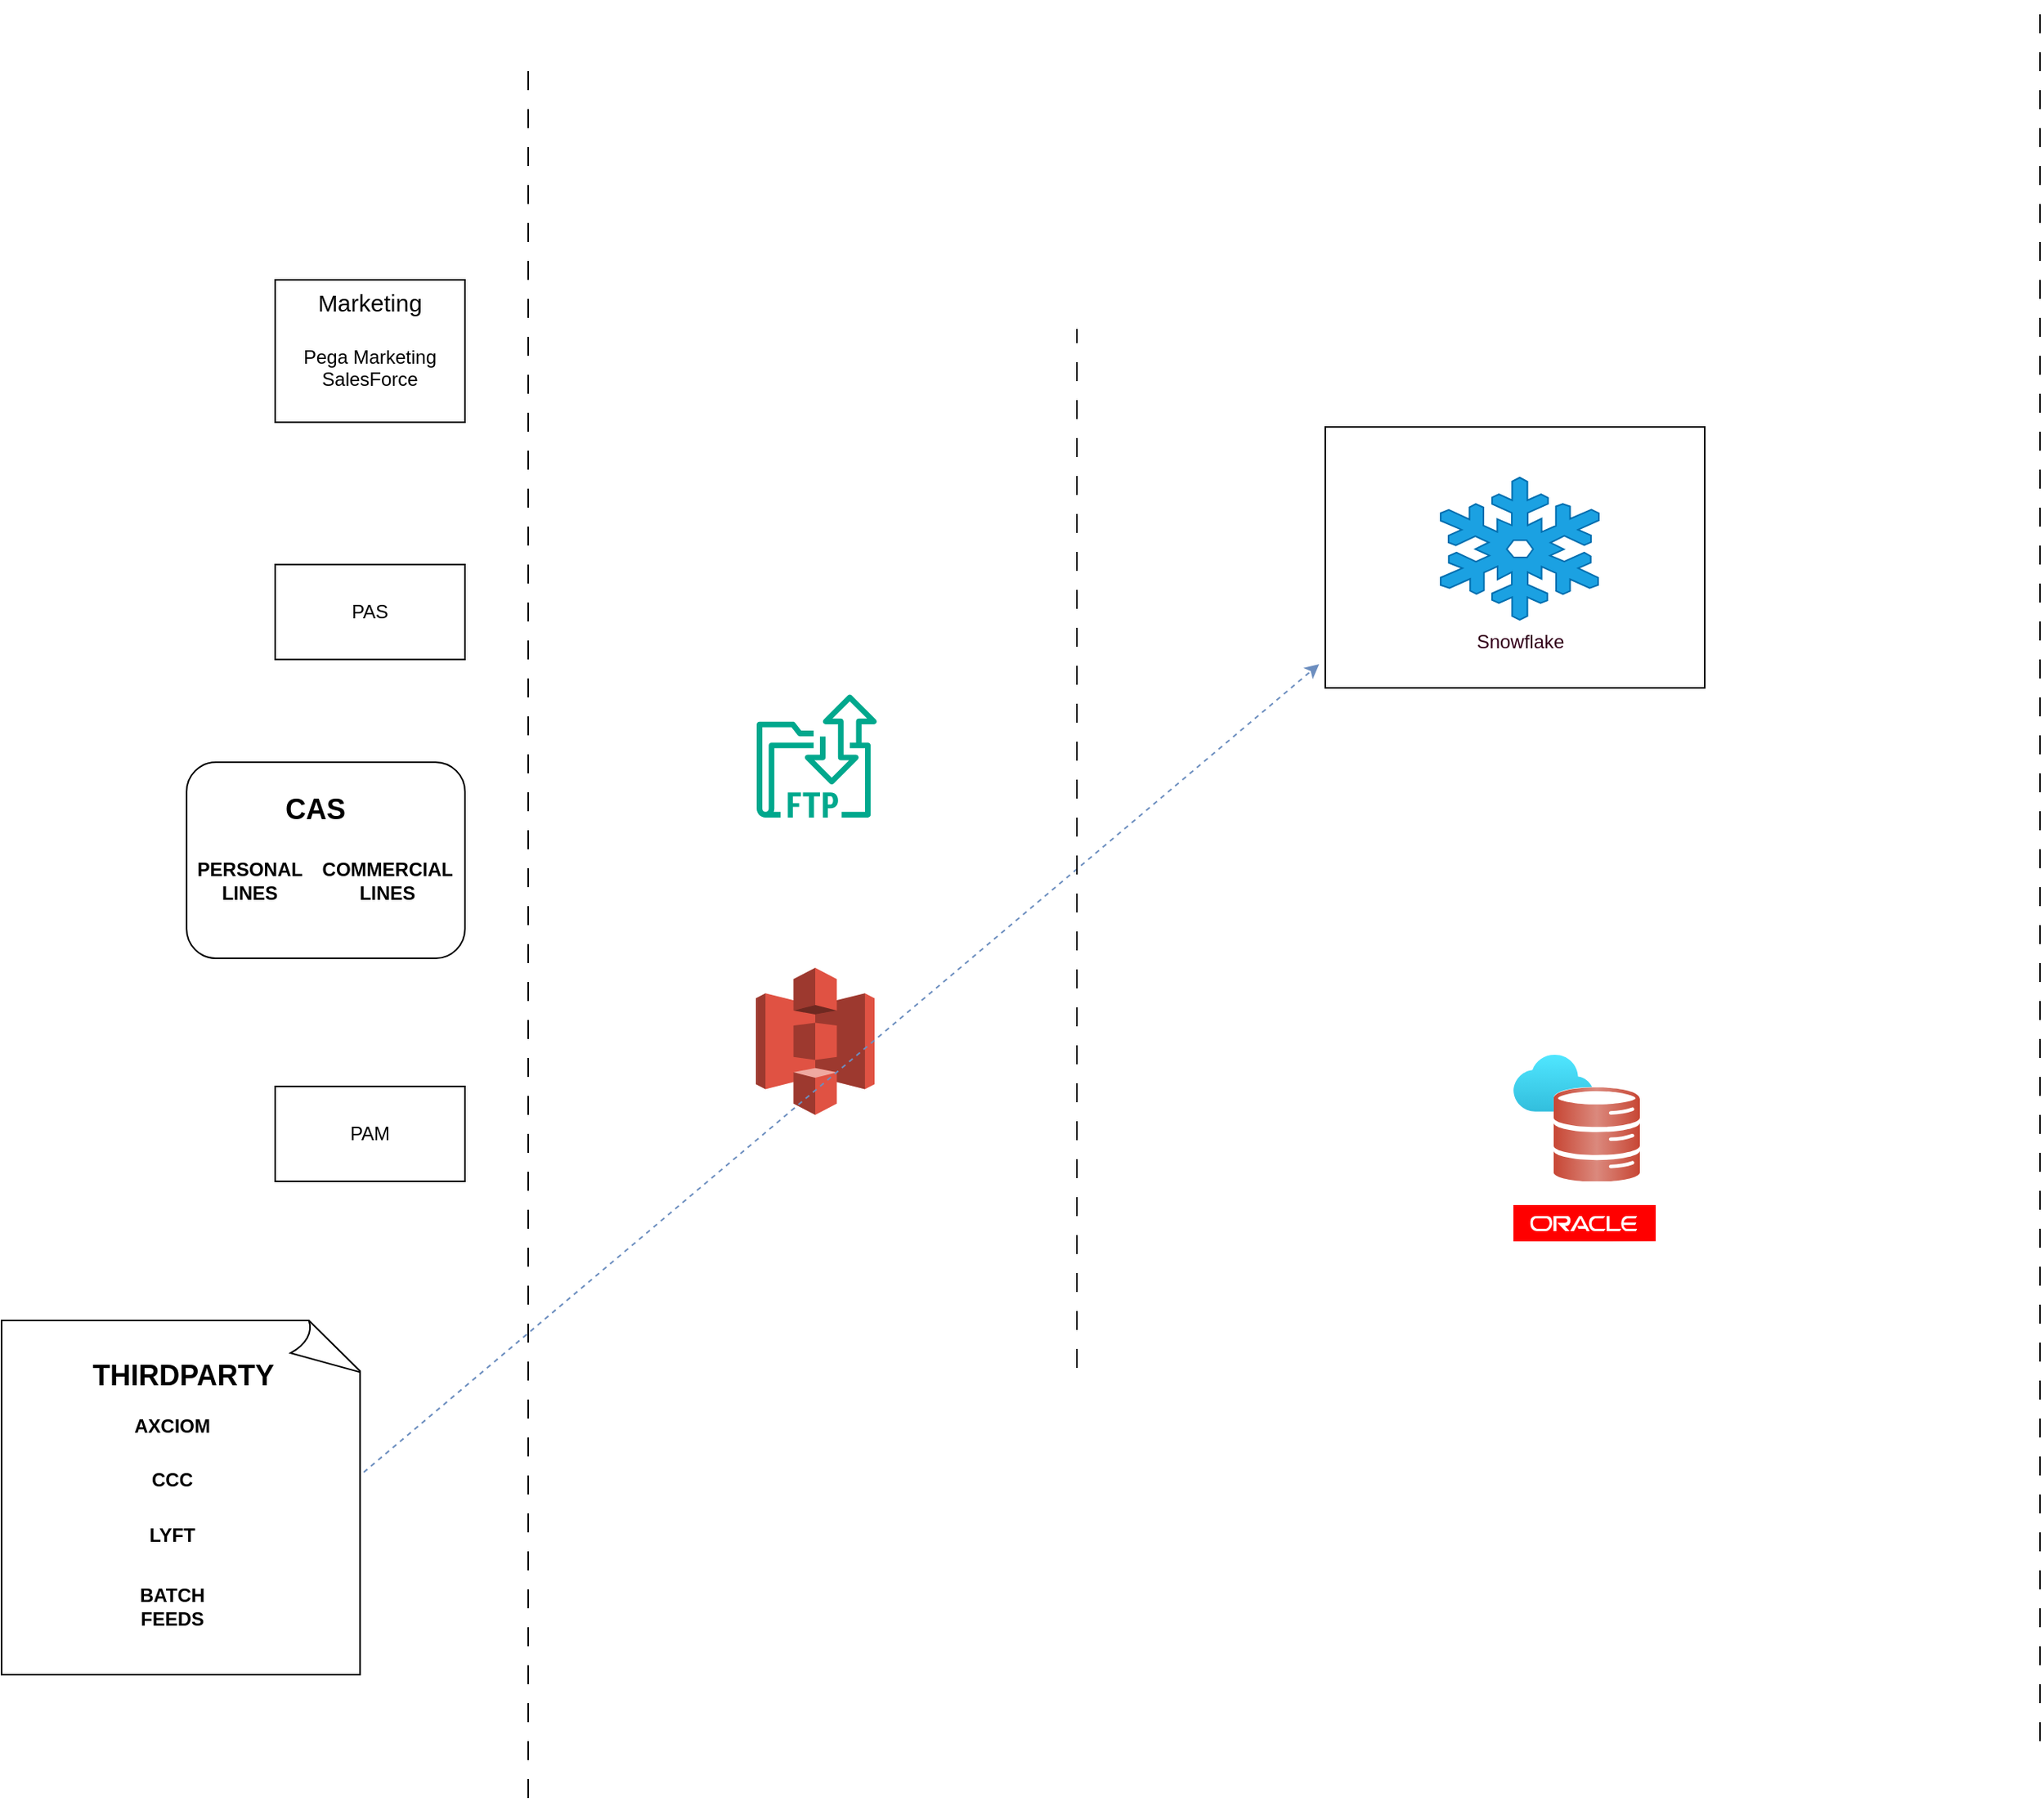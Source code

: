 <mxfile version="26.0.14">
  <diagram name="Page-1" id="NFFxarhEMAOD1l_7tfLz">
    <mxGraphModel dx="1622" dy="1098" grid="0" gridSize="10" guides="1" tooltips="1" connect="1" arrows="1" fold="1" page="0" pageScale="1" pageWidth="850" pageHeight="1100" background="light-dark(#ffffff, #121212)" math="0" shadow="0">
      <root>
        <mxCell id="0" />
        <mxCell id="1" parent="0" />
        <mxCell id="VsWn_zQ_5K-JtCPvT7dE-3" value="" style="whiteSpace=wrap;html=1;shape=mxgraph.basic.document" vertex="1" parent="1">
          <mxGeometry x="-133" y="798" width="229" height="224" as="geometry" />
        </mxCell>
        <mxCell id="sHkjBtiZ9pyr3r2fbtkL-1" value="&lt;font style=&quot;font-size: 15px;&quot;&gt;Marketing&lt;/font&gt;&lt;div&gt;&lt;span style=&quot;font-size: 15px;&quot;&gt;&lt;br&gt;&lt;/span&gt;Pega Marketing&lt;div&gt;SalesForce&lt;br&gt;&lt;div&gt;&lt;br&gt;&lt;/div&gt;&lt;/div&gt;&lt;/div&gt;" style="rounded=0;whiteSpace=wrap;html=1;" parent="1" vertex="1">
          <mxGeometry x="40" y="140" width="120" height="90" as="geometry" />
        </mxCell>
        <mxCell id="sHkjBtiZ9pyr3r2fbtkL-20" value="" style="image;aspect=fixed;html=1;points=[];align=center;fontSize=12;image=img/lib/azure2/databases/Oracle_Database.svg;" parent="1" vertex="1">
          <mxGeometry x="823" y="630" width="80" height="80" as="geometry" />
        </mxCell>
        <mxCell id="sHkjBtiZ9pyr3r2fbtkL-3" value="" style="endArrow=none;html=1;rounded=0;dashed=1;dashPattern=12 12;" parent="1" edge="1">
          <mxGeometry width="50" height="50" relative="1" as="geometry">
            <mxPoint x="200" y="1100" as="sourcePoint" />
            <mxPoint x="200" as="targetPoint" />
          </mxGeometry>
        </mxCell>
        <mxCell id="sHkjBtiZ9pyr3r2fbtkL-5" value="" style="endArrow=none;html=1;rounded=0;dashed=1;dashPattern=12 12;" parent="1" edge="1">
          <mxGeometry width="50" height="50" relative="1" as="geometry">
            <mxPoint x="1156" y="1064" as="sourcePoint" />
            <mxPoint x="1156" y="-36" as="targetPoint" />
          </mxGeometry>
        </mxCell>
        <mxCell id="sHkjBtiZ9pyr3r2fbtkL-7" value="PAS" style="rounded=0;whiteSpace=wrap;html=1;" parent="1" vertex="1">
          <mxGeometry x="40" y="320" width="120" height="60" as="geometry" />
        </mxCell>
        <mxCell id="sHkjBtiZ9pyr3r2fbtkL-11" value="" style="rounded=0;whiteSpace=wrap;html=1;" parent="1" vertex="1">
          <mxGeometry x="704" y="233" width="240" height="165" as="geometry" />
        </mxCell>
        <mxCell id="sHkjBtiZ9pyr3r2fbtkL-18" value="&lt;font style=&quot;color: rgb(51, 0, 26);&quot;&gt;Snowflake&lt;/font&gt;" style="shape=mxgraph.signs.nature.snowflake;html=1;pointerEvents=1;fillColor=#1ba1e2;strokeColor=#006EAF;verticalLabelPosition=bottom;verticalAlign=top;align=center;fontColor=#ffffff;" parent="1" vertex="1">
          <mxGeometry x="777" y="265" width="100" height="90" as="geometry" />
        </mxCell>
        <mxCell id="sHkjBtiZ9pyr3r2fbtkL-22" value="" style="dashed=0;outlineConnect=0;html=1;align=center;labelPosition=center;verticalLabelPosition=bottom;verticalAlign=top;shape=mxgraph.weblogos.oracle;fillColor=#FF0000;strokeColor=none" parent="1" vertex="1">
          <mxGeometry x="823" y="725" width="90" height="23" as="geometry" />
        </mxCell>
        <mxCell id="sHkjBtiZ9pyr3r2fbtkL-23" value="" style="sketch=0;outlineConnect=0;fontColor=#232F3E;gradientColor=none;fillColor=#01A88D;strokeColor=none;dashed=0;verticalLabelPosition=bottom;verticalAlign=top;align=center;html=1;fontSize=12;fontStyle=0;aspect=fixed;shape=mxgraph.aws4.transfer_for_ftp_resource;" parent="1" vertex="1">
          <mxGeometry x="344.5" y="402" width="76" height="78" as="geometry" />
        </mxCell>
        <mxCell id="sHkjBtiZ9pyr3r2fbtkL-24" value="" style="outlineConnect=0;dashed=0;verticalLabelPosition=bottom;verticalAlign=top;align=center;html=1;shape=mxgraph.aws3.s3;fillColor=#E05243;gradientColor=none;" parent="1" vertex="1">
          <mxGeometry x="344" y="575" width="75" height="93" as="geometry" />
        </mxCell>
        <mxCell id="sHkjBtiZ9pyr3r2fbtkL-26" value="PAM" style="rounded=0;whiteSpace=wrap;html=1;" parent="1" vertex="1">
          <mxGeometry x="40" y="650" width="120" height="60" as="geometry" />
        </mxCell>
        <mxCell id="VsWn_zQ_5K-JtCPvT7dE-2" value="CCC" style="text;html=1;align=center;verticalAlign=middle;whiteSpace=wrap;rounded=0;fontSize=12;fontStyle=1;dashed=1;strokeWidth=7;" vertex="1" parent="1">
          <mxGeometry x="-55" y="884" width="60" height="30" as="geometry" />
        </mxCell>
        <mxCell id="VsWn_zQ_5K-JtCPvT7dE-1" value="&lt;h2&gt;&lt;font&gt;THIRDPARTY&lt;/font&gt;&lt;/h2&gt;" style="text;html=1;align=center;verticalAlign=middle;whiteSpace=wrap;rounded=0;fontStyle=1;fontSize=12;" vertex="1" parent="1">
          <mxGeometry x="-103.5" y="818" width="170" height="30" as="geometry" />
        </mxCell>
        <mxCell id="VsWn_zQ_5K-JtCPvT7dE-7" value="&lt;h4&gt;&lt;b&gt;AXCIOM&lt;/b&gt;&lt;/h4&gt;" style="text;html=1;align=center;verticalAlign=middle;whiteSpace=wrap;rounded=0;shadow=0;glass=0;perimeterSpacing=8;dashed=1;" vertex="1" parent="1">
          <mxGeometry x="-55" y="852" width="60" height="26" as="geometry" />
        </mxCell>
        <mxCell id="VsWn_zQ_5K-JtCPvT7dE-11" value="&lt;b&gt;&lt;font style=&quot;color: rgb(0, 0, 0);&quot;&gt;LYFT&lt;/font&gt;&lt;/b&gt;" style="text;html=1;align=center;verticalAlign=middle;whiteSpace=wrap;rounded=0;" vertex="1" parent="1">
          <mxGeometry x="-55" y="919" width="60" height="30" as="geometry" />
        </mxCell>
        <mxCell id="VsWn_zQ_5K-JtCPvT7dE-15" value="BATCH FEEDS" style="text;html=1;align=center;verticalAlign=middle;whiteSpace=wrap;rounded=0;fontStyle=1" vertex="1" parent="1">
          <mxGeometry x="-55" y="964" width="60" height="30" as="geometry" />
        </mxCell>
        <mxCell id="VsWn_zQ_5K-JtCPvT7dE-17" value="" style="endArrow=classic;html=1;rounded=0;entryX=-0.016;entryY=0.909;entryDx=0;entryDy=0;entryPerimeter=0;dashed=1;fillColor=#dae8fc;strokeColor=#6c8ebf;" edge="1" parent="1" target="sHkjBtiZ9pyr3r2fbtkL-11">
          <mxGeometry width="50" height="50" relative="1" as="geometry">
            <mxPoint x="96" y="894" as="sourcePoint" />
            <mxPoint x="146" y="844" as="targetPoint" />
          </mxGeometry>
        </mxCell>
        <mxCell id="sHkjBtiZ9pyr3r2fbtkL-32" value="" style="endArrow=none;html=1;rounded=0;dashed=1;dashPattern=12 12;" edge="1" parent="1">
          <mxGeometry width="50" height="50" relative="1" as="geometry">
            <mxPoint x="547" y="828" as="sourcePoint" />
            <mxPoint x="547" y="171" as="targetPoint" />
          </mxGeometry>
        </mxCell>
        <mxCell id="VsWn_zQ_5K-JtCPvT7dE-18" value="" style="rounded=1;whiteSpace=wrap;html=1;" vertex="1" parent="1">
          <mxGeometry x="-16" y="445" width="176" height="124" as="geometry" />
        </mxCell>
        <mxCell id="VsWn_zQ_5K-JtCPvT7dE-19" value="&lt;h2&gt;&lt;b&gt;CAS&lt;/b&gt;&lt;/h2&gt;" style="text;html=1;align=center;verticalAlign=middle;whiteSpace=wrap;rounded=0;" vertex="1" parent="1">
          <mxGeometry x="2" y="460" width="127" height="30" as="geometry" />
        </mxCell>
        <mxCell id="VsWn_zQ_5K-JtCPvT7dE-21" value="&lt;h4&gt;PERSONAL LINES&lt;/h4&gt;" style="text;html=1;align=center;verticalAlign=middle;whiteSpace=wrap;rounded=0;" vertex="1" parent="1">
          <mxGeometry x="-6" y="505" width="60" height="30" as="geometry" />
        </mxCell>
        <mxCell id="VsWn_zQ_5K-JtCPvT7dE-23" value="&lt;h4&gt;COMMERCIAL LINES&lt;/h4&gt;" style="text;html=1;align=center;verticalAlign=middle;whiteSpace=wrap;rounded=0;" vertex="1" parent="1">
          <mxGeometry x="81" y="505" width="60" height="30" as="geometry" />
        </mxCell>
      </root>
    </mxGraphModel>
  </diagram>
</mxfile>
